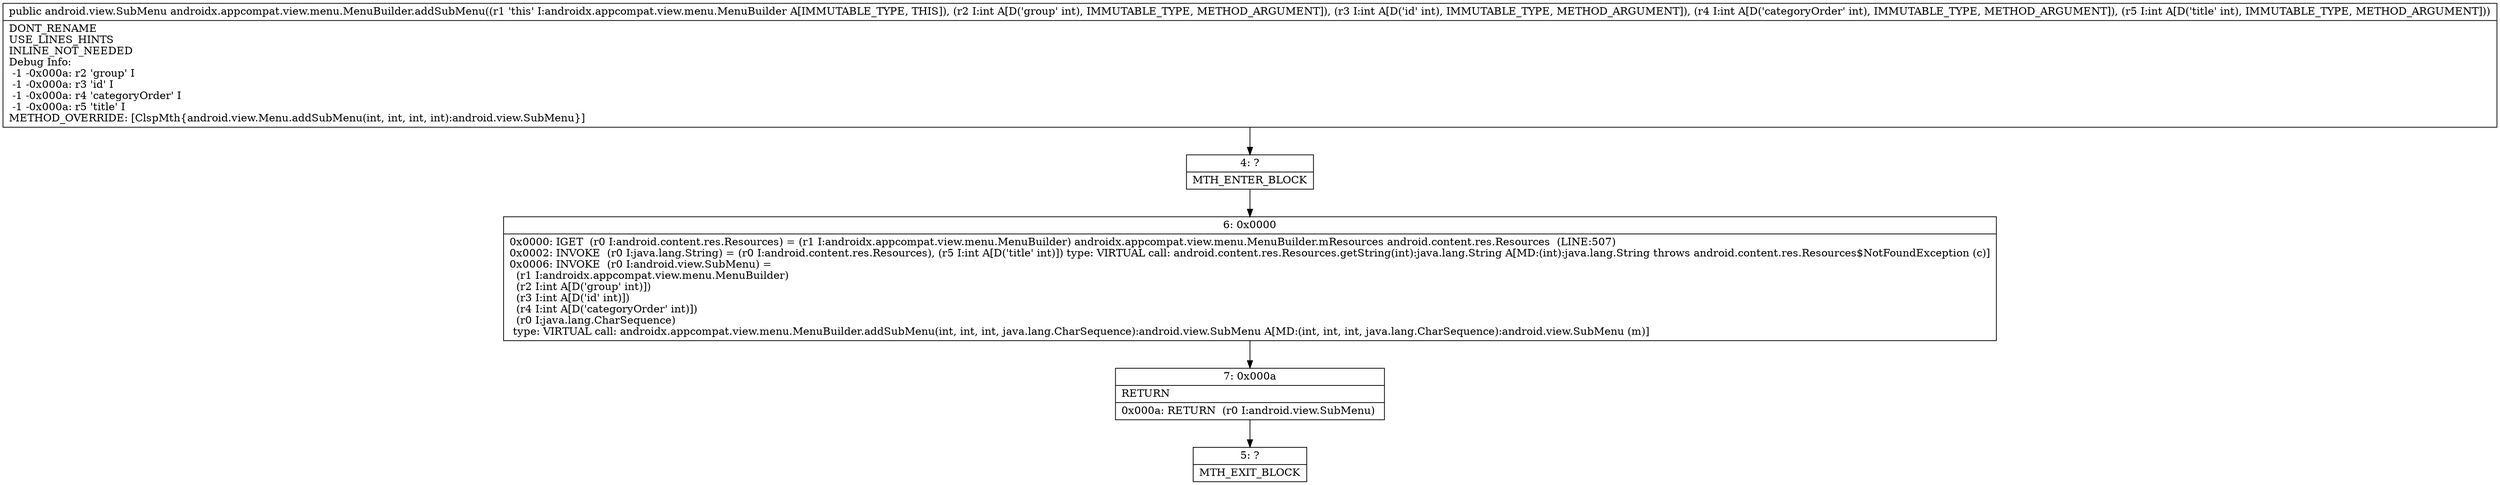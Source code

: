 digraph "CFG forandroidx.appcompat.view.menu.MenuBuilder.addSubMenu(IIII)Landroid\/view\/SubMenu;" {
Node_4 [shape=record,label="{4\:\ ?|MTH_ENTER_BLOCK\l}"];
Node_6 [shape=record,label="{6\:\ 0x0000|0x0000: IGET  (r0 I:android.content.res.Resources) = (r1 I:androidx.appcompat.view.menu.MenuBuilder) androidx.appcompat.view.menu.MenuBuilder.mResources android.content.res.Resources  (LINE:507)\l0x0002: INVOKE  (r0 I:java.lang.String) = (r0 I:android.content.res.Resources), (r5 I:int A[D('title' int)]) type: VIRTUAL call: android.content.res.Resources.getString(int):java.lang.String A[MD:(int):java.lang.String throws android.content.res.Resources$NotFoundException (c)]\l0x0006: INVOKE  (r0 I:android.view.SubMenu) = \l  (r1 I:androidx.appcompat.view.menu.MenuBuilder)\l  (r2 I:int A[D('group' int)])\l  (r3 I:int A[D('id' int)])\l  (r4 I:int A[D('categoryOrder' int)])\l  (r0 I:java.lang.CharSequence)\l type: VIRTUAL call: androidx.appcompat.view.menu.MenuBuilder.addSubMenu(int, int, int, java.lang.CharSequence):android.view.SubMenu A[MD:(int, int, int, java.lang.CharSequence):android.view.SubMenu (m)]\l}"];
Node_7 [shape=record,label="{7\:\ 0x000a|RETURN\l|0x000a: RETURN  (r0 I:android.view.SubMenu) \l}"];
Node_5 [shape=record,label="{5\:\ ?|MTH_EXIT_BLOCK\l}"];
MethodNode[shape=record,label="{public android.view.SubMenu androidx.appcompat.view.menu.MenuBuilder.addSubMenu((r1 'this' I:androidx.appcompat.view.menu.MenuBuilder A[IMMUTABLE_TYPE, THIS]), (r2 I:int A[D('group' int), IMMUTABLE_TYPE, METHOD_ARGUMENT]), (r3 I:int A[D('id' int), IMMUTABLE_TYPE, METHOD_ARGUMENT]), (r4 I:int A[D('categoryOrder' int), IMMUTABLE_TYPE, METHOD_ARGUMENT]), (r5 I:int A[D('title' int), IMMUTABLE_TYPE, METHOD_ARGUMENT]))  | DONT_RENAME\lUSE_LINES_HINTS\lINLINE_NOT_NEEDED\lDebug Info:\l  \-1 \-0x000a: r2 'group' I\l  \-1 \-0x000a: r3 'id' I\l  \-1 \-0x000a: r4 'categoryOrder' I\l  \-1 \-0x000a: r5 'title' I\lMETHOD_OVERRIDE: [ClspMth\{android.view.Menu.addSubMenu(int, int, int, int):android.view.SubMenu\}]\l}"];
MethodNode -> Node_4;Node_4 -> Node_6;
Node_6 -> Node_7;
Node_7 -> Node_5;
}

